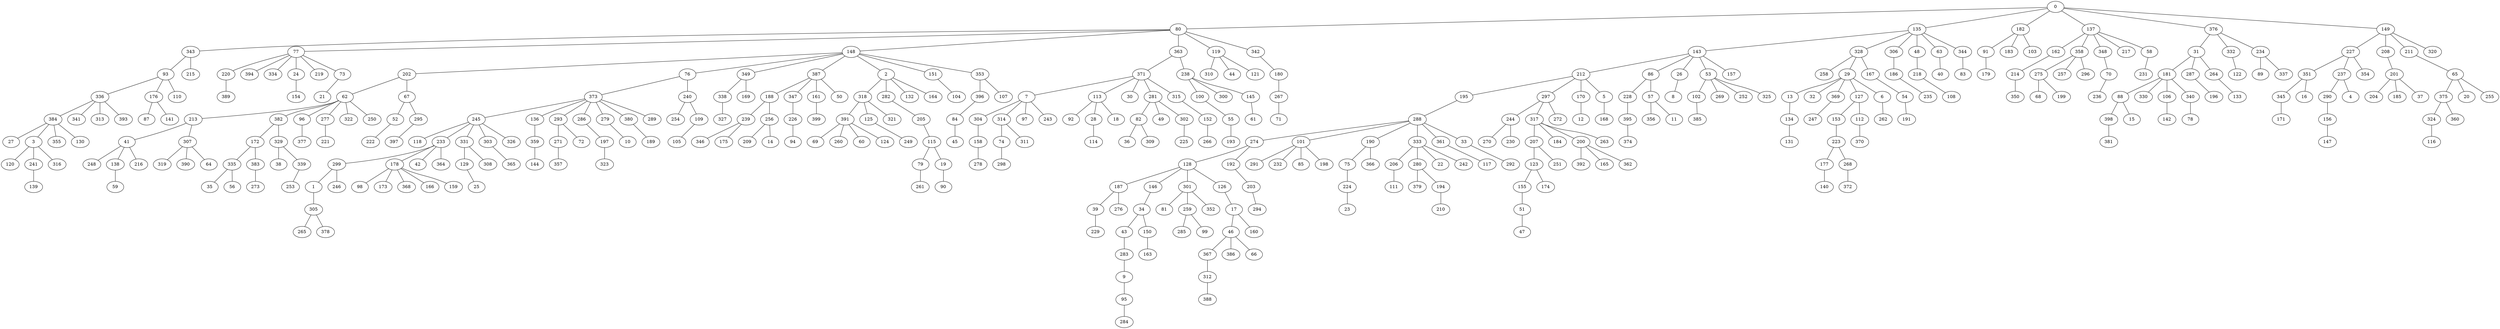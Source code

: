 graph 666{
0  [Label = "0 (0.00)"]
80  [Label = "80 (1.13)"]
343  [Label = "343 (1.44)"]
135  [Label = "135 (2.07)"]
77  [Label = "77 (4.48)"]
143  [Label = "143 (4.87)"]
148  [Label = "148 (4.88)"]
328  [Label = "328 (5.95)"]
182  [Label = "182 (6.03)"]
202  [Label = "202 (6.10)"]
363  [Label = "363 (6.38)"]
76  [Label = "76 (6.68)"]
373  [Label = "373 (6.69)"]
258  [Label = "258 (6.70)"]
93  [Label = "93 (6.73)"]
245  [Label = "245 (6.91)"]
336  [Label = "336 (7.08)"]
62  [Label = "62 (7.17)"]
136  [Label = "136 (7.19)"]
137  [Label = "137 (7.25)"]
212  [Label = "212 (7.25)"]
384  [Label = "384 (7.27)"]
195  [Label = "195 (7.31)"]
86  [Label = "86 (7.40)"]
288  [Label = "288 (7.43)"]
376  [Label = "376 (7.47)"]
306  [Label = "306 (7.53)"]
31  [Label = "31 (7.64)"]
274  [Label = "274 (7.65)"]
349  [Label = "349 (7.73)"]
26  [Label = "26 (7.81)"]
297  [Label = "297 (7.90)"]
118  [Label = "118 (7.98)"]
233  [Label = "233 (8.03)"]
119  [Label = "119 (8.03)"]
387  [Label = "387 (8.04)"]
149  [Label = "149 (8.05)"]
101  [Label = "101 (8.08)"]
128  [Label = "128 (8.10)"]
244  [Label = "244 (8.20)"]
91  [Label = "91 (8.24)"]
317  [Label = "317 (8.25)"]
48  [Label = "48 (8.30)"]
293  [Label = "293 (8.46)"]
29  [Label = "29 (8.49)"]
27  [Label = "27 (8.58)"]
227  [Label = "227 (8.59)"]
371  [Label = "371 (8.59)"]
181  [Label = "181 (8.60)"]
13  [Label = "13 (8.67)"]
207  [Label = "207 (8.67)"]
123  [Label = "123 (8.69)"]
213  [Label = "213 (8.70)"]
7  [Label = "7 (8.75)"]
113  [Label = "113 (8.78)"]
190  [Label = "190 (8.79)"]
270  [Label = "270 (8.88)"]
188  [Label = "188 (8.88)"]
333  [Label = "333 (8.94)"]
220  [Label = "220 (8.94)"]
170  [Label = "170 (8.94)"]
332  [Label = "332 (9.00)"]
208  [Label = "208 (9.02)"]
382  [Label = "382 (9.06)"]
206  [Label = "206 (9.08)"]
12  [Label = "12 (9.08)"]
88  [Label = "88 (9.08)"]
187  [Label = "187 (9.20)"]
351  [Label = "351 (9.21)"]
239  [Label = "239 (9.30)"]
30  [Label = "30 (9.32)"]
280  [Label = "280 (9.35)"]
63  [Label = "63 (9.36)"]
2  [Label = "2 (9.45)"]
162  [Label = "162 (9.49)"]
218  [Label = "218 (9.50)"]
344  [Label = "344 (9.51)"]
5  [Label = "5 (9.52)"]
341  [Label = "341 (9.54)"]
299  [Label = "299 (9.56)"]
1  [Label = "1 (9.57)"]
215  [Label = "215 (9.57)"]
155  [Label = "155 (9.60)"]
281  [Label = "281 (9.65)"]
192  [Label = "192 (9.68)"]
41  [Label = "41 (9.70)"]
347  [Label = "347 (9.73)"]
358  [Label = "358 (9.74)"]
211  [Label = "211 (9.77)"]
379  [Label = "379 (9.77)"]
203  [Label = "203 (9.78)"]
151  [Label = "151 (9.78)"]
146  [Label = "146 (9.80)"]
238  [Label = "238 (9.84)"]
32  [Label = "32 (9.86)"]
348  [Label = "348 (9.89)"]
342  [Label = "342 (9.89)"]
256  [Label = "256 (9.91)"]
394  [Label = "394 (9.98)"]
271  [Label = "271 (9.99)"]
248  [Label = "248 (10.03)"]
313  [Label = "313 (10.04)"]
176  [Label = "176 (10.05)"]
3  [Label = "3 (10.05)"]
87  [Label = "87 (10.07)"]
331  [Label = "331 (10.08)"]
65  [Label = "65 (10.08)"]
234  [Label = "234 (10.10)"]
82  [Label = "82 (10.12)"]
172  [Label = "172 (10.13)"]
345  [Label = "345 (10.13)"]
301  [Label = "301 (10.17)"]
34  [Label = "34 (10.18)"]
39  [Label = "39 (10.23)"]
307  [Label = "307 (10.24)"]
369  [Label = "369 (10.25)"]
291  [Label = "291 (10.30)"]
334  [Label = "334 (10.31)"]
127  [Label = "127 (10.32)"]
272  [Label = "272 (10.34)"]
67  [Label = "67 (10.37)"]
330  [Label = "330 (10.37)"]
275  [Label = "275 (10.38)"]
315  [Label = "315 (10.42)"]
237  [Label = "237 (10.42)"]
318  [Label = "318 (10.43)"]
290  [Label = "290 (10.43)"]
305  [Label = "305 (10.45)"]
282  [Label = "282 (10.47)"]
178  [Label = "178 (10.47)"]
304  [Label = "304 (10.55)"]
22  [Label = "22 (10.57)"]
375  [Label = "375 (10.59)"]
153  [Label = "153 (10.59)"]
209  [Label = "209 (10.61)"]
158  [Label = "158 (10.62)"]
156  [Label = "156 (10.63)"]
223  [Label = "223 (10.64)"]
287  [Label = "287 (10.65)"]
100  [Label = "100 (10.65)"]
393  [Label = "393 (10.66)"]
247  [Label = "247 (10.71)"]
43  [Label = "43 (10.75)"]
353  [Label = "353 (10.76)"]
232  [Label = "232 (10.80)"]
53  [Label = "53 (10.88)"]
96  [Label = "96 (10.88)"]
205  [Label = "205 (10.89)"]
329  [Label = "329 (10.91)"]
179  [Label = "179 (10.95)"]
92  [Label = "92 (10.97)"]
14  [Label = "14 (10.97)"]
314  [Label = "314 (10.97)"]
55  [Label = "55 (10.97)"]
68  [Label = "68 (10.98)"]
398  [Label = "398 (10.98)"]
120  [Label = "120 (11.00)"]
361  [Label = "361 (11.00)"]
228  [Label = "228 (11.02)"]
377  [Label = "377 (11.02)"]
81  [Label = "81 (11.04)"]
286  [Label = "286 (11.09)"]
20  [Label = "20 (11.10)"]
201  [Label = "201 (11.10)"]
279  [Label = "279 (11.13)"]
4  [Label = "4 (11.14)"]
161  [Label = "161 (11.14)"]
204  [Label = "204 (11.22)"]
226  [Label = "226 (11.31)"]
396  [Label = "396 (11.33)"]
246  [Label = "246 (11.35)"]
10  [Label = "10 (11.38)"]
259  [Label = "259 (11.42)"]
196  [Label = "196 (11.43)"]
49  [Label = "49 (11.43)"]
310  [Label = "310 (11.46)"]
157  [Label = "157 (11.49)"]
50  [Label = "50 (11.50)"]
214  [Label = "214 (11.51)"]
102  [Label = "102 (11.52)"]
324  [Label = "324 (11.55)"]
150  [Label = "150 (11.58)"]
197  [Label = "197 (11.60)"]
395  [Label = "395 (11.61)"]
303  [Label = "303 (11.61)"]
354  [Label = "354 (11.62)"]
184  [Label = "184 (11.66)"]
97  [Label = "97 (11.66)"]
110  [Label = "110 (11.67)"]
24  [Label = "24 (11.68)"]
199  [Label = "199 (11.71)"]
98  [Label = "98 (11.77)"]
230  [Label = "230 (11.78)"]
229  [Label = "229 (11.78)"]
138  [Label = "138 (11.79)"]
300  [Label = "300 (11.80)"]
320  [Label = "320 (11.82)"]
276  [Label = "276 (11.83)"]
52  [Label = "52 (11.87)"]
391  [Label = "391 (11.87)"]
335  [Label = "335 (11.88)"]
70  [Label = "70 (11.92)"]
255  [Label = "255 (11.93)"]
180  [Label = "180 (11.93)"]
132  [Label = "132 (11.96)"]
116  [Label = "116 (11.96)"]
126  [Label = "126 (11.98)"]
374  [Label = "374 (12.00)"]
352  [Label = "352 (12.01)"]
381  [Label = "381 (12.02)"]
6  [Label = "6 (12.09)"]
17  [Label = "17 (12.12)"]
277  [Label = "277 (12.12)"]
36  [Label = "36 (12.12)"]
106  [Label = "106 (12.14)"]
350  [Label = "350 (12.16)"]
365  [Label = "365 (12.17)"]
115  [Label = "115 (12.20)"]
134  [Label = "134 (12.22)"]
125  [Label = "125 (12.22)"]
167  [Label = "167 (12.23)"]
302  [Label = "302 (12.23)"]
173  [Label = "173 (12.25)"]
283  [Label = "283 (12.26)"]
346  [Label = "346 (12.27)"]
51  [Label = "51 (12.29)"]
74  [Label = "74 (12.34)"]
85  [Label = "85 (12.36)"]
117  [Label = "117 (12.39)"]
129  [Label = "129 (12.44)"]
338  [Label = "338 (12.49)"]
389  [Label = "389 (12.49)"]
175  [Label = "175 (12.50)"]
242  [Label = "242 (12.51)"]
200  [Label = "200 (12.53)"]
392  [Label = "392 (12.53)"]
46  [Label = "46 (12.54)"]
319  [Label = "319 (12.55)"]
15  [Label = "15 (12.56)"]
380  [Label = "380 (12.57)"]
251  [Label = "251 (12.57)"]
185  [Label = "185 (12.60)"]
217  [Label = "217 (12.60)"]
163  [Label = "163 (12.62)"]
264  [Label = "264 (12.62)"]
309  [Label = "309 (12.65)"]
25  [Label = "25 (12.65)"]
84  [Label = "84 (12.65)"]
104  [Label = "104 (12.67)"]
257  [Label = "257 (12.68)"]
383  [Label = "383 (12.69)"]
285  [Label = "285 (12.69)"]
33  [Label = "33 (12.70)"]
44  [Label = "44 (12.70)"]
141  [Label = "141 (12.73)"]
368  [Label = "368 (12.74)"]
79  [Label = "79 (12.76)"]
83  [Label = "83 (12.77)"]
8  [Label = "8 (12.78)"]
355  [Label = "355 (12.79)"]
171  [Label = "171 (12.80)"]
183  [Label = "183 (12.83)"]
37  [Label = "37 (12.83)"]
385  [Label = "385 (12.83)"]
359  [Label = "359 (12.86)"]
360  [Label = "360 (12.86)"]
75  [Label = "75 (12.86)"]
240  [Label = "240 (12.88)"]
367  [Label = "367 (12.93)"]
69  [Label = "69 (12.94)"]
177  [Label = "177 (12.95)"]
357  [Label = "357 (12.96)"]
9  [Label = "9 (12.97)"]
289  [Label = "289 (12.97)"]
295  [Label = "295 (13.00)"]
16  [Label = "16 (13.03)"]
269  [Label = "269 (13.04)"]
28  [Label = "28 (13.04)"]
194  [Label = "194 (13.11)"]
249  [Label = "249 (13.18)"]
112  [Label = "112 (13.21)"]
273  [Label = "273 (13.21)"]
189  [Label = "189 (13.22)"]
89  [Label = "89 (13.22)"]
142  [Label = "142 (13.22)"]
57  [Label = "57 (13.23)"]
47  [Label = "47 (13.29)"]
224  [Label = "224 (13.30)"]
356  [Label = "356 (13.33)"]
268  [Label = "268 (13.35)"]
323  [Label = "323 (13.36)"]
370  [Label = "370 (13.36)"]
103  [Label = "103 (13.38)"]
72  [Label = "72 (13.40)"]
154  [Label = "154 (13.40)"]
337  [Label = "337 (13.40)"]
397  [Label = "397 (13.43)"]
145  [Label = "145 (13.46)"]
38  [Label = "38 (13.48)"]
54  [Label = "54 (13.49)"]
372  [Label = "372 (13.50)"]
107  [Label = "107 (13.50)"]
252  [Label = "252 (13.51)"]
386  [Label = "386 (13.51)"]
241  [Label = "241 (13.57)"]
35  [Label = "35 (13.58)"]
298  [Label = "298 (13.58)"]
165  [Label = "165 (13.59)"]
45  [Label = "45 (13.60)"]
265  [Label = "265 (13.61)"]
378  [Label = "378 (13.61)"]
169  [Label = "169 (13.62)"]
56  [Label = "56 (13.70)"]
236  [Label = "236 (13.71)"]
262  [Label = "262 (13.72)"]
366  [Label = "366 (13.76)"]
254  [Label = "254 (13.77)"]
140  [Label = "140 (13.82)"]
219  [Label = "219 (13.83)"]
267  [Label = "267 (13.84)"]
131  [Label = "131 (13.85)"]
73  [Label = "73 (13.91)"]
147  [Label = "147 (13.91)"]
260  [Label = "260 (13.97)"]
130  [Label = "130 (13.99)"]
327  [Label = "327 (14.00)"]
225  [Label = "225 (14.05)"]
108  [Label = "108 (14.12)"]
95  [Label = "95 (14.22)"]
399  [Label = "399 (14.25)"]
66  [Label = "66 (14.25)"]
19  [Label = "19 (14.30)"]
390  [Label = "390 (14.31)"]
61  [Label = "61 (14.32)"]
284  [Label = "284 (14.36)"]
64  [Label = "64 (14.41)"]
21  [Label = "21 (14.44)"]
340  [Label = "340 (14.45)"]
164  [Label = "164 (14.45)"]
263  [Label = "263 (14.49)"]
210  [Label = "210 (14.57)"]
90  [Label = "90 (14.57)"]
216  [Label = "216 (14.62)"]
94  [Label = "94 (14.68)"]
166  [Label = "166 (14.69)"]
198  [Label = "198 (14.72)"]
109  [Label = "109 (14.74)"]
133  [Label = "133 (14.84)"]
121  [Label = "121 (14.90)"]
59  [Label = "59 (14.92)"]
312  [Label = "312 (15.04)"]
42  [Label = "42 (15.10)"]
152  [Label = "152 (15.20)"]
322  [Label = "322 (15.37)"]
71  [Label = "71 (15.41)"]
58  [Label = "58 (15.48)"]
326  [Label = "326 (15.49)"]
278  [Label = "278 (15.50)"]
362  [Label = "362 (15.57)"]
325  [Label = "325 (15.60)"]
231  [Label = "231 (15.67)"]
114  [Label = "114 (15.67)"]
186  [Label = "186 (15.68)"]
60  [Label = "60 (15.69)"]
266  [Label = "266 (15.72)"]
308  [Label = "308 (15.79)"]
40  [Label = "40 (15.81)"]
144  [Label = "144 (15.82)"]
261  [Label = "261 (15.82)"]
243  [Label = "243 (15.83)"]
294  [Label = "294 (15.83)"]
139  [Label = "139 (15.86)"]
193  [Label = "193 (15.89)"]
174  [Label = "174 (15.97)"]
221  [Label = "221 (16.17)"]
78  [Label = "78 (16.42)"]
222  [Label = "222 (16.43)"]
250  [Label = "250 (16.47)"]
111  [Label = "111 (16.52)"]
321  [Label = "321 (16.60)"]
23  [Label = "23 (16.60)"]
316  [Label = "316 (16.61)"]
18  [Label = "18 (16.67)"]
159  [Label = "159 (16.69)"]
311  [Label = "311 (16.70)"]
122  [Label = "122 (16.78)"]
168  [Label = "168 (17.02)"]
364  [Label = "364 (17.20)"]
235  [Label = "235 (17.44)"]
11  [Label = "11 (17.46)"]
105  [Label = "105 (17.72)"]
191  [Label = "191 (17.88)"]
124  [Label = "124 (17.97)"]
339  [Label = "339 (17.98)"]
160  [Label = "160 (18.47)"]
292  [Label = "292 (18.55)"]
99  [Label = "99 (18.56)"]
296  [Label = "296 (19.45)"]
388  [Label = "388 (22.67)"]
253  [Label = "253 (26.00)"]

0--80  [Label = "1.13"]
80--343  [Label = "0.31"]
0--135  [Label = "2.07"]
80--77  [Label = "3.35"]
135--143  [Label = "2.80"]
80--148  [Label = "3.75"]
135--328  [Label = "3.87"]
0--182  [Label = "6.03"]
148--202  [Label = "1.22"]
80--363  [Label = "5.25"]
148--76  [Label = "1.80"]
76--373  [Label = "0.01"]
328--258  [Label = "0.75"]
343--93  [Label = "5.29"]
373--245  [Label = "0.22"]
93--336  [Label = "0.34"]
202--62  [Label = "1.07"]
373--136  [Label = "0.50"]
0--137  [Label = "7.25"]
143--212  [Label = "2.38"]
336--384  [Label = "0.20"]
212--195  [Label = "0.07"]
143--86  [Label = "2.53"]
195--288  [Label = "0.12"]
0--376  [Label = "7.47"]
135--306  [Label = "5.46"]
376--31  [Label = "0.17"]
288--274  [Label = "0.22"]
148--349  [Label = "2.85"]
143--26  [Label = "2.94"]
212--297  [Label = "0.65"]
245--118  [Label = "1.07"]
245--233  [Label = "1.12"]
80--119  [Label = "6.90"]
148--387  [Label = "3.16"]
0--149  [Label = "8.05"]
288--101  [Label = "0.65"]
274--128  [Label = "0.46"]
297--244  [Label = "0.30"]
182--91  [Label = "2.20"]
297--317  [Label = "0.35"]
135--48  [Label = "6.23"]
373--293  [Label = "1.76"]
328--29  [Label = "2.55"]
384--27  [Label = "1.31"]
149--227  [Label = "0.54"]
363--371  [Label = "2.22"]
31--181  [Label = "0.96"]
29--13  [Label = "0.17"]
317--207  [Label = "0.42"]
207--123  [Label = "0.02"]
62--213  [Label = "1.53"]
371--7  [Label = "0.16"]
371--113  [Label = "0.19"]
288--190  [Label = "1.36"]
244--270  [Label = "0.68"]
387--188  [Label = "0.85"]
288--333  [Label = "1.51"]
77--220  [Label = "4.47"]
212--170  [Label = "1.70"]
376--332  [Label = "1.53"]
149--208  [Label = "0.98"]
62--382  [Label = "1.88"]
333--206  [Label = "0.14"]
170--12  [Label = "0.14"]
181--88  [Label = "0.48"]
128--187  [Label = "1.10"]
227--351  [Label = "0.62"]
188--239  [Label = "0.42"]
371--30  [Label = "0.72"]
333--280  [Label = "0.41"]
135--63  [Label = "7.28"]
148--2  [Label = "4.57"]
137--162  [Label = "2.24"]
48--218  [Label = "1.20"]
135--344  [Label = "7.44"]
212--5  [Label = "2.27"]
336--341  [Label = "2.46"]
233--299  [Label = "1.53"]
299--1  [Label = "0.01"]
343--215  [Label = "8.13"]
123--155  [Label = "0.91"]
371--281  [Label = "1.06"]
274--192  [Label = "2.03"]
213--41  [Label = "1.00"]
387--347  [Label = "1.69"]
137--358  [Label = "2.49"]
149--211  [Label = "1.72"]
280--379  [Label = "0.42"]
192--203  [Label = "0.09"]
148--151  [Label = "4.90"]
128--146  [Label = "1.70"]
363--238  [Label = "3.46"]
29--32  [Label = "1.36"]
137--348  [Label = "2.64"]
80--342  [Label = "8.76"]
188--256  [Label = "1.03"]
77--394  [Label = "5.51"]
293--271  [Label = "1.53"]
41--248  [Label = "0.33"]
336--313  [Label = "2.97"]
93--176  [Label = "3.31"]
384--3  [Label = "2.78"]
176--87  [Label = "0.02"]
245--331  [Label = "3.17"]
211--65  [Label = "0.31"]
376--234  [Label = "2.63"]
281--82  [Label = "0.46"]
382--172  [Label = "1.07"]
351--345  [Label = "0.92"]
128--301  [Label = "2.06"]
146--34  [Label = "0.37"]
187--39  [Label = "1.03"]
213--307  [Label = "1.53"]
29--369  [Label = "1.76"]
101--291  [Label = "2.22"]
77--334  [Label = "5.84"]
29--127  [Label = "1.82"]
297--272  [Label = "2.44"]
202--67  [Label = "4.28"]
181--330  [Label = "1.77"]
358--275  [Label = "0.65"]
371--315  [Label = "1.83"]
227--237  [Label = "1.83"]
2--318  [Label = "0.97"]
237--290  [Label = "0.01"]
1--305  [Label = "0.88"]
2--282  [Label = "1.01"]
233--178  [Label = "2.44"]
7--304  [Label = "1.80"]
333--22  [Label = "1.63"]
65--375  [Label = "0.51"]
127--153  [Label = "0.28"]
256--209  [Label = "0.70"]
304--158  [Label = "0.07"]
290--156  [Label = "0.20"]
153--223  [Label = "0.05"]
31--287  [Label = "3.01"]
238--100  [Label = "0.81"]
336--393  [Label = "3.58"]
369--247  [Label = "0.46"]
34--43  [Label = "0.57"]
148--353  [Label = "5.88"]
101--232  [Label = "2.72"]
143--53  [Label = "6.00"]
62--96  [Label = "3.71"]
282--205  [Label = "0.42"]
382--329  [Label = "1.85"]
91--179  [Label = "2.71"]
113--92  [Label = "2.19"]
256--14  [Label = "1.06"]
7--314  [Label = "2.22"]
100--55  [Label = "0.32"]
275--68  [Label = "0.60"]
88--398  [Label = "1.90"]
3--120  [Label = "0.95"]
288--361  [Label = "3.57"]
86--228  [Label = "3.62"]
96--377  [Label = "0.13"]
301--81  [Label = "0.87"]
373--286  [Label = "4.39"]
65--20  [Label = "1.02"]
208--201  [Label = "2.07"]
373--279  [Label = "4.44"]
237--4  [Label = "0.71"]
387--161  [Label = "3.10"]
201--204  [Label = "0.13"]
347--226  [Label = "1.58"]
353--396  [Label = "0.57"]
299--246  [Label = "1.79"]
279--10  [Label = "0.24"]
301--259  [Label = "1.25"]
287--196  [Label = "0.78"]
281--49  [Label = "1.78"]
119--310  [Label = "3.43"]
143--157  [Label = "6.61"]
387--50  [Label = "3.47"]
162--214  [Label = "2.02"]
53--102  [Label = "0.64"]
375--324  [Label = "0.96"]
34--150  [Label = "1.41"]
286--197  [Label = "0.51"]
228--395  [Label = "0.59"]
245--303  [Label = "4.70"]
227--354  [Label = "3.03"]
317--184  [Label = "3.41"]
7--97  [Label = "2.91"]
93--110  [Label = "4.93"]
77--24  [Label = "7.21"]
275--199  [Label = "1.33"]
178--98  [Label = "1.30"]
244--230  [Label = "3.58"]
39--229  [Label = "1.55"]
41--138  [Label = "2.09"]
238--300  [Label = "1.96"]
149--320  [Label = "3.77"]
187--276  [Label = "2.63"]
67--52  [Label = "1.49"]
318--391  [Label = "1.45"]
172--335  [Label = "1.75"]
348--70  [Label = "2.03"]
65--255  [Label = "1.85"]
342--180  [Label = "2.04"]
2--132  [Label = "2.50"]
324--116  [Label = "0.42"]
128--126  [Label = "3.88"]
395--374  [Label = "0.39"]
301--352  [Label = "1.84"]
398--381  [Label = "1.04"]
29--6  [Label = "3.60"]
126--17  [Label = "0.14"]
62--277  [Label = "4.95"]
82--36  [Label = "2.01"]
181--106  [Label = "3.53"]
214--350  [Label = "0.64"]
303--365  [Label = "0.56"]
205--115  [Label = "1.31"]
13--134  [Label = "3.55"]
318--125  [Label = "1.79"]
328--167  [Label = "6.28"]
281--302  [Label = "2.58"]
178--173  [Label = "1.78"]
43--283  [Label = "1.50"]
239--346  [Label = "2.97"]
155--51  [Label = "2.69"]
314--74  [Label = "1.37"]
101--85  [Label = "4.28"]
361--117  [Label = "1.38"]
331--129  [Label = "2.37"]
349--338  [Label = "4.76"]
220--389  [Label = "3.55"]
239--175  [Label = "3.20"]
333--242  [Label = "3.57"]
317--200  [Label = "4.28"]
200--392  [Label = "0.00"]
17--46  [Label = "0.42"]
307--319  [Label = "2.31"]
88--15  [Label = "3.48"]
373--380  [Label = "5.88"]
207--251  [Label = "3.91"]
201--185  [Label = "1.50"]
137--217  [Label = "5.36"]
150--163  [Label = "1.04"]
31--264  [Label = "4.98"]
82--309  [Label = "2.53"]
129--25  [Label = "0.21"]
396--84  [Label = "1.32"]
151--104  [Label = "2.89"]
358--257  [Label = "2.95"]
172--383  [Label = "2.56"]
259--285  [Label = "1.27"]
288--33  [Label = "5.27"]
119--44  [Label = "4.66"]
176--141  [Label = "2.69"]
178--368  [Label = "2.27"]
115--79  [Label = "0.57"]
344--83  [Label = "3.26"]
26--8  [Label = "4.97"]
384--355  [Label = "5.52"]
345--171  [Label = "2.67"]
182--183  [Label = "6.80"]
201--37  [Label = "1.73"]
102--385  [Label = "1.31"]
136--359  [Label = "5.66"]
375--360  [Label = "2.27"]
190--75  [Label = "4.08"]
76--240  [Label = "6.19"]
46--367  [Label = "0.39"]
391--69  [Label = "1.06"]
223--177  [Label = "2.31"]
271--357  [Label = "2.97"]
283--9  [Label = "0.71"]
373--289  [Label = "6.28"]
67--295  [Label = "2.63"]
351--16  [Label = "3.82"]
53--269  [Label = "2.16"]
113--28  [Label = "4.25"]
280--194  [Label = "3.76"]
125--249  [Label = "0.96"]
127--112  [Label = "2.89"]
383--273  [Label = "0.52"]
380--189  [Label = "0.65"]
234--89  [Label = "3.12"]
106--142  [Label = "1.08"]
86--57  [Label = "5.83"]
51--47  [Label = "1.00"]
75--224  [Label = "0.44"]
57--356  [Label = "0.09"]
223--268  [Label = "2.71"]
197--323  [Label = "1.76"]
112--370  [Label = "0.16"]
182--103  [Label = "7.35"]
293--72  [Label = "4.94"]
24--154  [Label = "1.71"]
234--337  [Label = "3.30"]
295--397  [Label = "0.43"]
238--145  [Label = "3.62"]
329--38  [Label = "2.57"]
167--54  [Label = "1.26"]
268--372  [Label = "0.15"]
353--107  [Label = "2.74"]
53--252  [Label = "2.63"]
46--386  [Label = "0.97"]
3--241  [Label = "3.51"]
335--35  [Label = "1.71"]
74--298  [Label = "1.24"]
200--165  [Label = "1.06"]
84--45  [Label = "0.95"]
305--265  [Label = "3.16"]
305--378  [Label = "3.16"]
349--169  [Label = "5.89"]
335--56  [Label = "1.82"]
70--236  [Label = "1.80"]
6--262  [Label = "1.63"]
190--366  [Label = "4.97"]
240--254  [Label = "0.90"]
177--140  [Label = "0.87"]
77--219  [Label = "9.36"]
180--267  [Label = "1.91"]
134--131  [Label = "1.63"]
77--73  [Label = "9.43"]
156--147  [Label = "3.28"]
391--260  [Label = "2.10"]
384--130  [Label = "6.72"]
338--327  [Label = "1.51"]
302--225  [Label = "1.82"]
218--108  [Label = "4.62"]
9--95  [Label = "1.25"]
161--399  [Label = "3.11"]
46--66  [Label = "1.71"]
115--19  [Label = "2.10"]
307--390  [Label = "4.07"]
145--61  [Label = "0.86"]
95--284  [Label = "0.14"]
307--64  [Label = "4.18"]
73--21  [Label = "0.53"]
181--340  [Label = "5.84"]
2--164  [Label = "5.00"]
317--263  [Label = "6.24"]
194--210  [Label = "1.45"]
19--90  [Label = "0.27"]
41--216  [Label = "4.92"]
226--94  [Label = "3.37"]
178--166  [Label = "4.22"]
101--198  [Label = "6.64"]
240--109  [Label = "1.86"]
264--133  [Label = "2.22"]
119--121  [Label = "6.87"]
138--59  [Label = "3.13"]
367--312  [Label = "2.11"]
233--42  [Label = "7.07"]
315--152  [Label = "4.77"]
62--322  [Label = "8.20"]
267--71  [Label = "1.57"]
137--58  [Label = "8.23"]
245--326  [Label = "8.58"]
158--278  [Label = "4.89"]
200--362  [Label = "3.04"]
53--325  [Label = "4.73"]
58--231  [Label = "0.19"]
28--114  [Label = "2.64"]
306--186  [Label = "8.15"]
391--60  [Label = "3.81"]
152--266  [Label = "0.53"]
331--308  [Label = "5.71"]
63--40  [Label = "6.45"]
359--144  [Label = "2.96"]
79--261  [Label = "3.06"]
7--243  [Label = "7.08"]
203--294  [Label = "6.06"]
241--139  [Label = "2.30"]
55--193  [Label = "4.92"]
123--174  [Label = "7.28"]
277--221  [Label = "4.05"]
340--78  [Label = "1.97"]
52--222  [Label = "4.56"]
62--250  [Label = "9.29"]
206--111  [Label = "7.44"]
318--321  [Label = "6.17"]
224--23  [Label = "3.30"]
3--316  [Label = "6.55"]
113--18  [Label = "7.89"]
178--159  [Label = "6.22"]
314--311  [Label = "5.73"]
332--122  [Label = "7.78"]
5--168  [Label = "7.50"]
233--364  [Label = "9.16"]
186--235  [Label = "1.77"]
57--11  [Label = "4.23"]
109--105  [Label = "2.99"]
54--191  [Label = "4.39"]
391--124  [Label = "6.09"]
329--339  [Label = "7.07"]
17--160  [Label = "6.36"]
33--292  [Label = "5.86"]
259--99  [Label = "7.14"]
358--296  [Label = "9.72"]
312--388  [Label = "7.63"]
339--253  [Label = "8.02"]
}
